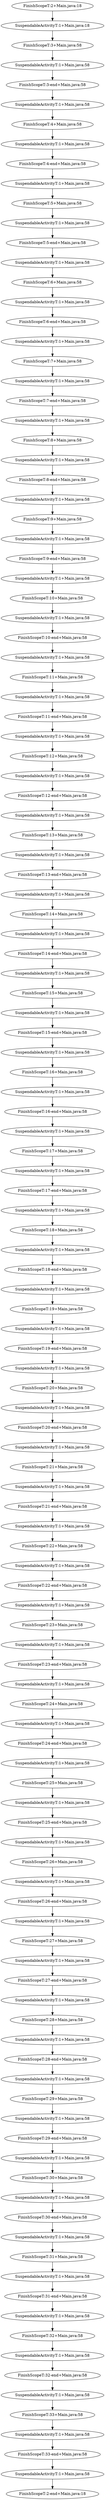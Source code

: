 digraph G {
  1 [ label="SuspendableActivityT:1+Main.java:18" ];
  2 [ label="FinishScopeT:2+Main.java:18" ];
  3 [ label="FinishScopeT:2-end+Main.java:18" ];
  4 [ label="FinishScopeT:3+Main.java:58" ];
  5 [ label="FinishScopeT:3-end+Main.java:58" ];
  6 [ label="SuspendableActivityT:1+Main.java:58" ];
  7 [ label="SuspendableActivityT:1+Main.java:58" ];
  8 [ label="FinishScopeT:4+Main.java:58" ];
  9 [ label="FinishScopeT:4-end+Main.java:58" ];
  10 [ label="SuspendableActivityT:1+Main.java:58" ];
  11 [ label="SuspendableActivityT:1+Main.java:58" ];
  12 [ label="FinishScopeT:5+Main.java:58" ];
  13 [ label="FinishScopeT:5-end+Main.java:58" ];
  14 [ label="SuspendableActivityT:1+Main.java:58" ];
  15 [ label="SuspendableActivityT:1+Main.java:58" ];
  16 [ label="FinishScopeT:6+Main.java:58" ];
  17 [ label="FinishScopeT:6-end+Main.java:58" ];
  18 [ label="SuspendableActivityT:1+Main.java:58" ];
  19 [ label="SuspendableActivityT:1+Main.java:58" ];
  20 [ label="FinishScopeT:7+Main.java:58" ];
  21 [ label="FinishScopeT:7-end+Main.java:58" ];
  22 [ label="SuspendableActivityT:1+Main.java:58" ];
  23 [ label="SuspendableActivityT:1+Main.java:58" ];
  24 [ label="FinishScopeT:8+Main.java:58" ];
  25 [ label="FinishScopeT:8-end+Main.java:58" ];
  26 [ label="SuspendableActivityT:1+Main.java:58" ];
  27 [ label="SuspendableActivityT:1+Main.java:58" ];
  28 [ label="FinishScopeT:9+Main.java:58" ];
  29 [ label="FinishScopeT:9-end+Main.java:58" ];
  30 [ label="SuspendableActivityT:1+Main.java:58" ];
  31 [ label="SuspendableActivityT:1+Main.java:58" ];
  32 [ label="FinishScopeT:10+Main.java:58" ];
  33 [ label="FinishScopeT:10-end+Main.java:58" ];
  34 [ label="SuspendableActivityT:1+Main.java:58" ];
  35 [ label="SuspendableActivityT:1+Main.java:58" ];
  36 [ label="FinishScopeT:11+Main.java:58" ];
  37 [ label="FinishScopeT:11-end+Main.java:58" ];
  38 [ label="SuspendableActivityT:1+Main.java:58" ];
  39 [ label="SuspendableActivityT:1+Main.java:58" ];
  40 [ label="FinishScopeT:12+Main.java:58" ];
  41 [ label="FinishScopeT:12-end+Main.java:58" ];
  42 [ label="SuspendableActivityT:1+Main.java:58" ];
  43 [ label="SuspendableActivityT:1+Main.java:58" ];
  44 [ label="FinishScopeT:13+Main.java:58" ];
  45 [ label="FinishScopeT:13-end+Main.java:58" ];
  46 [ label="SuspendableActivityT:1+Main.java:58" ];
  47 [ label="SuspendableActivityT:1+Main.java:58" ];
  48 [ label="FinishScopeT:14+Main.java:58" ];
  49 [ label="FinishScopeT:14-end+Main.java:58" ];
  50 [ label="SuspendableActivityT:1+Main.java:58" ];
  51 [ label="SuspendableActivityT:1+Main.java:58" ];
  52 [ label="FinishScopeT:15+Main.java:58" ];
  53 [ label="FinishScopeT:15-end+Main.java:58" ];
  54 [ label="SuspendableActivityT:1+Main.java:58" ];
  55 [ label="SuspendableActivityT:1+Main.java:58" ];
  56 [ label="FinishScopeT:16+Main.java:58" ];
  57 [ label="FinishScopeT:16-end+Main.java:58" ];
  58 [ label="SuspendableActivityT:1+Main.java:58" ];
  59 [ label="SuspendableActivityT:1+Main.java:58" ];
  60 [ label="FinishScopeT:17+Main.java:58" ];
  61 [ label="FinishScopeT:17-end+Main.java:58" ];
  62 [ label="SuspendableActivityT:1+Main.java:58" ];
  63 [ label="SuspendableActivityT:1+Main.java:58" ];
  64 [ label="FinishScopeT:18+Main.java:58" ];
  65 [ label="FinishScopeT:18-end+Main.java:58" ];
  66 [ label="SuspendableActivityT:1+Main.java:58" ];
  67 [ label="SuspendableActivityT:1+Main.java:58" ];
  68 [ label="FinishScopeT:19+Main.java:58" ];
  69 [ label="FinishScopeT:19-end+Main.java:58" ];
  70 [ label="SuspendableActivityT:1+Main.java:58" ];
  71 [ label="SuspendableActivityT:1+Main.java:58" ];
  72 [ label="FinishScopeT:20+Main.java:58" ];
  73 [ label="FinishScopeT:20-end+Main.java:58" ];
  74 [ label="SuspendableActivityT:1+Main.java:58" ];
  75 [ label="SuspendableActivityT:1+Main.java:58" ];
  76 [ label="FinishScopeT:21+Main.java:58" ];
  77 [ label="FinishScopeT:21-end+Main.java:58" ];
  78 [ label="SuspendableActivityT:1+Main.java:58" ];
  79 [ label="SuspendableActivityT:1+Main.java:58" ];
  80 [ label="FinishScopeT:22+Main.java:58" ];
  81 [ label="FinishScopeT:22-end+Main.java:58" ];
  82 [ label="SuspendableActivityT:1+Main.java:58" ];
  83 [ label="SuspendableActivityT:1+Main.java:58" ];
  84 [ label="FinishScopeT:23+Main.java:58" ];
  85 [ label="FinishScopeT:23-end+Main.java:58" ];
  86 [ label="SuspendableActivityT:1+Main.java:58" ];
  87 [ label="SuspendableActivityT:1+Main.java:58" ];
  88 [ label="FinishScopeT:24+Main.java:58" ];
  89 [ label="FinishScopeT:24-end+Main.java:58" ];
  90 [ label="SuspendableActivityT:1+Main.java:58" ];
  91 [ label="SuspendableActivityT:1+Main.java:58" ];
  92 [ label="FinishScopeT:25+Main.java:58" ];
  93 [ label="FinishScopeT:25-end+Main.java:58" ];
  94 [ label="SuspendableActivityT:1+Main.java:58" ];
  95 [ label="SuspendableActivityT:1+Main.java:58" ];
  96 [ label="FinishScopeT:26+Main.java:58" ];
  97 [ label="FinishScopeT:26-end+Main.java:58" ];
  98 [ label="SuspendableActivityT:1+Main.java:58" ];
  99 [ label="SuspendableActivityT:1+Main.java:58" ];
  100 [ label="FinishScopeT:27+Main.java:58" ];
  101 [ label="FinishScopeT:27-end+Main.java:58" ];
  102 [ label="SuspendableActivityT:1+Main.java:58" ];
  103 [ label="SuspendableActivityT:1+Main.java:58" ];
  104 [ label="FinishScopeT:28+Main.java:58" ];
  105 [ label="FinishScopeT:28-end+Main.java:58" ];
  106 [ label="SuspendableActivityT:1+Main.java:58" ];
  107 [ label="SuspendableActivityT:1+Main.java:58" ];
  108 [ label="FinishScopeT:29+Main.java:58" ];
  109 [ label="FinishScopeT:29-end+Main.java:58" ];
  110 [ label="SuspendableActivityT:1+Main.java:58" ];
  111 [ label="SuspendableActivityT:1+Main.java:58" ];
  112 [ label="FinishScopeT:30+Main.java:58" ];
  113 [ label="FinishScopeT:30-end+Main.java:58" ];
  114 [ label="SuspendableActivityT:1+Main.java:58" ];
  115 [ label="SuspendableActivityT:1+Main.java:58" ];
  116 [ label="FinishScopeT:31+Main.java:58" ];
  117 [ label="FinishScopeT:31-end+Main.java:58" ];
  118 [ label="SuspendableActivityT:1+Main.java:58" ];
  119 [ label="SuspendableActivityT:1+Main.java:58" ];
  120 [ label="FinishScopeT:32+Main.java:58" ];
  121 [ label="FinishScopeT:32-end+Main.java:58" ];
  122 [ label="SuspendableActivityT:1+Main.java:58" ];
  123 [ label="SuspendableActivityT:1+Main.java:58" ];
  124 [ label="FinishScopeT:33+Main.java:58" ];
  125 [ label="FinishScopeT:33-end+Main.java:58" ];
  126 [ label="SuspendableActivityT:1+Main.java:58" ];
  127 [ label="SuspendableActivityT:1+Main.java:58" ];
  2 -> 1 [ color="black" ];
  1 -> 4 [ color="black" ];
  4 -> 6 [ color="black" ];
  6 -> 5 [ color="black" ];
  5 -> 7 [ color="black" ];
  7 -> 8 [ color="black" ];
  8 -> 10 [ color="black" ];
  10 -> 9 [ color="black" ];
  9 -> 11 [ color="black" ];
  11 -> 12 [ color="black" ];
  12 -> 14 [ color="black" ];
  14 -> 13 [ color="black" ];
  13 -> 15 [ color="black" ];
  15 -> 16 [ color="black" ];
  16 -> 18 [ color="black" ];
  18 -> 17 [ color="black" ];
  17 -> 19 [ color="black" ];
  19 -> 20 [ color="black" ];
  20 -> 22 [ color="black" ];
  22 -> 21 [ color="black" ];
  21 -> 23 [ color="black" ];
  23 -> 24 [ color="black" ];
  24 -> 26 [ color="black" ];
  26 -> 25 [ color="black" ];
  25 -> 27 [ color="black" ];
  27 -> 28 [ color="black" ];
  28 -> 30 [ color="black" ];
  30 -> 29 [ color="black" ];
  29 -> 31 [ color="black" ];
  31 -> 32 [ color="black" ];
  32 -> 34 [ color="black" ];
  34 -> 33 [ color="black" ];
  33 -> 35 [ color="black" ];
  35 -> 36 [ color="black" ];
  36 -> 38 [ color="black" ];
  38 -> 37 [ color="black" ];
  37 -> 39 [ color="black" ];
  39 -> 40 [ color="black" ];
  40 -> 42 [ color="black" ];
  42 -> 41 [ color="black" ];
  41 -> 43 [ color="black" ];
  43 -> 44 [ color="black" ];
  44 -> 46 [ color="black" ];
  46 -> 45 [ color="black" ];
  45 -> 47 [ color="black" ];
  47 -> 48 [ color="black" ];
  48 -> 50 [ color="black" ];
  50 -> 49 [ color="black" ];
  49 -> 51 [ color="black" ];
  51 -> 52 [ color="black" ];
  52 -> 54 [ color="black" ];
  54 -> 53 [ color="black" ];
  53 -> 55 [ color="black" ];
  55 -> 56 [ color="black" ];
  56 -> 58 [ color="black" ];
  58 -> 57 [ color="black" ];
  57 -> 59 [ color="black" ];
  59 -> 60 [ color="black" ];
  60 -> 62 [ color="black" ];
  62 -> 61 [ color="black" ];
  61 -> 63 [ color="black" ];
  63 -> 64 [ color="black" ];
  64 -> 66 [ color="black" ];
  66 -> 65 [ color="black" ];
  65 -> 67 [ color="black" ];
  67 -> 68 [ color="black" ];
  68 -> 70 [ color="black" ];
  70 -> 69 [ color="black" ];
  69 -> 71 [ color="black" ];
  71 -> 72 [ color="black" ];
  72 -> 74 [ color="black" ];
  74 -> 73 [ color="black" ];
  73 -> 75 [ color="black" ];
  75 -> 76 [ color="black" ];
  76 -> 78 [ color="black" ];
  78 -> 77 [ color="black" ];
  77 -> 79 [ color="black" ];
  79 -> 80 [ color="black" ];
  80 -> 82 [ color="black" ];
  82 -> 81 [ color="black" ];
  81 -> 83 [ color="black" ];
  83 -> 84 [ color="black" ];
  84 -> 86 [ color="black" ];
  86 -> 85 [ color="black" ];
  85 -> 87 [ color="black" ];
  87 -> 88 [ color="black" ];
  88 -> 90 [ color="black" ];
  90 -> 89 [ color="black" ];
  89 -> 91 [ color="black" ];
  91 -> 92 [ color="black" ];
  92 -> 94 [ color="black" ];
  94 -> 93 [ color="black" ];
  93 -> 95 [ color="black" ];
  95 -> 96 [ color="black" ];
  96 -> 98 [ color="black" ];
  98 -> 97 [ color="black" ];
  97 -> 99 [ color="black" ];
  99 -> 100 [ color="black" ];
  100 -> 102 [ color="black" ];
  102 -> 101 [ color="black" ];
  101 -> 103 [ color="black" ];
  103 -> 104 [ color="black" ];
  104 -> 106 [ color="black" ];
  106 -> 105 [ color="black" ];
  105 -> 107 [ color="black" ];
  107 -> 108 [ color="black" ];
  108 -> 110 [ color="black" ];
  110 -> 109 [ color="black" ];
  109 -> 111 [ color="black" ];
  111 -> 112 [ color="black" ];
  112 -> 114 [ color="black" ];
  114 -> 113 [ color="black" ];
  113 -> 115 [ color="black" ];
  115 -> 116 [ color="black" ];
  116 -> 118 [ color="black" ];
  118 -> 117 [ color="black" ];
  117 -> 119 [ color="black" ];
  119 -> 120 [ color="black" ];
  120 -> 122 [ color="black" ];
  122 -> 121 [ color="black" ];
  121 -> 123 [ color="black" ];
  123 -> 124 [ color="black" ];
  124 -> 126 [ color="black" ];
  126 -> 125 [ color="black" ];
  125 -> 127 [ color="black" ];
  127 -> 3 [ color="black" ];
}
